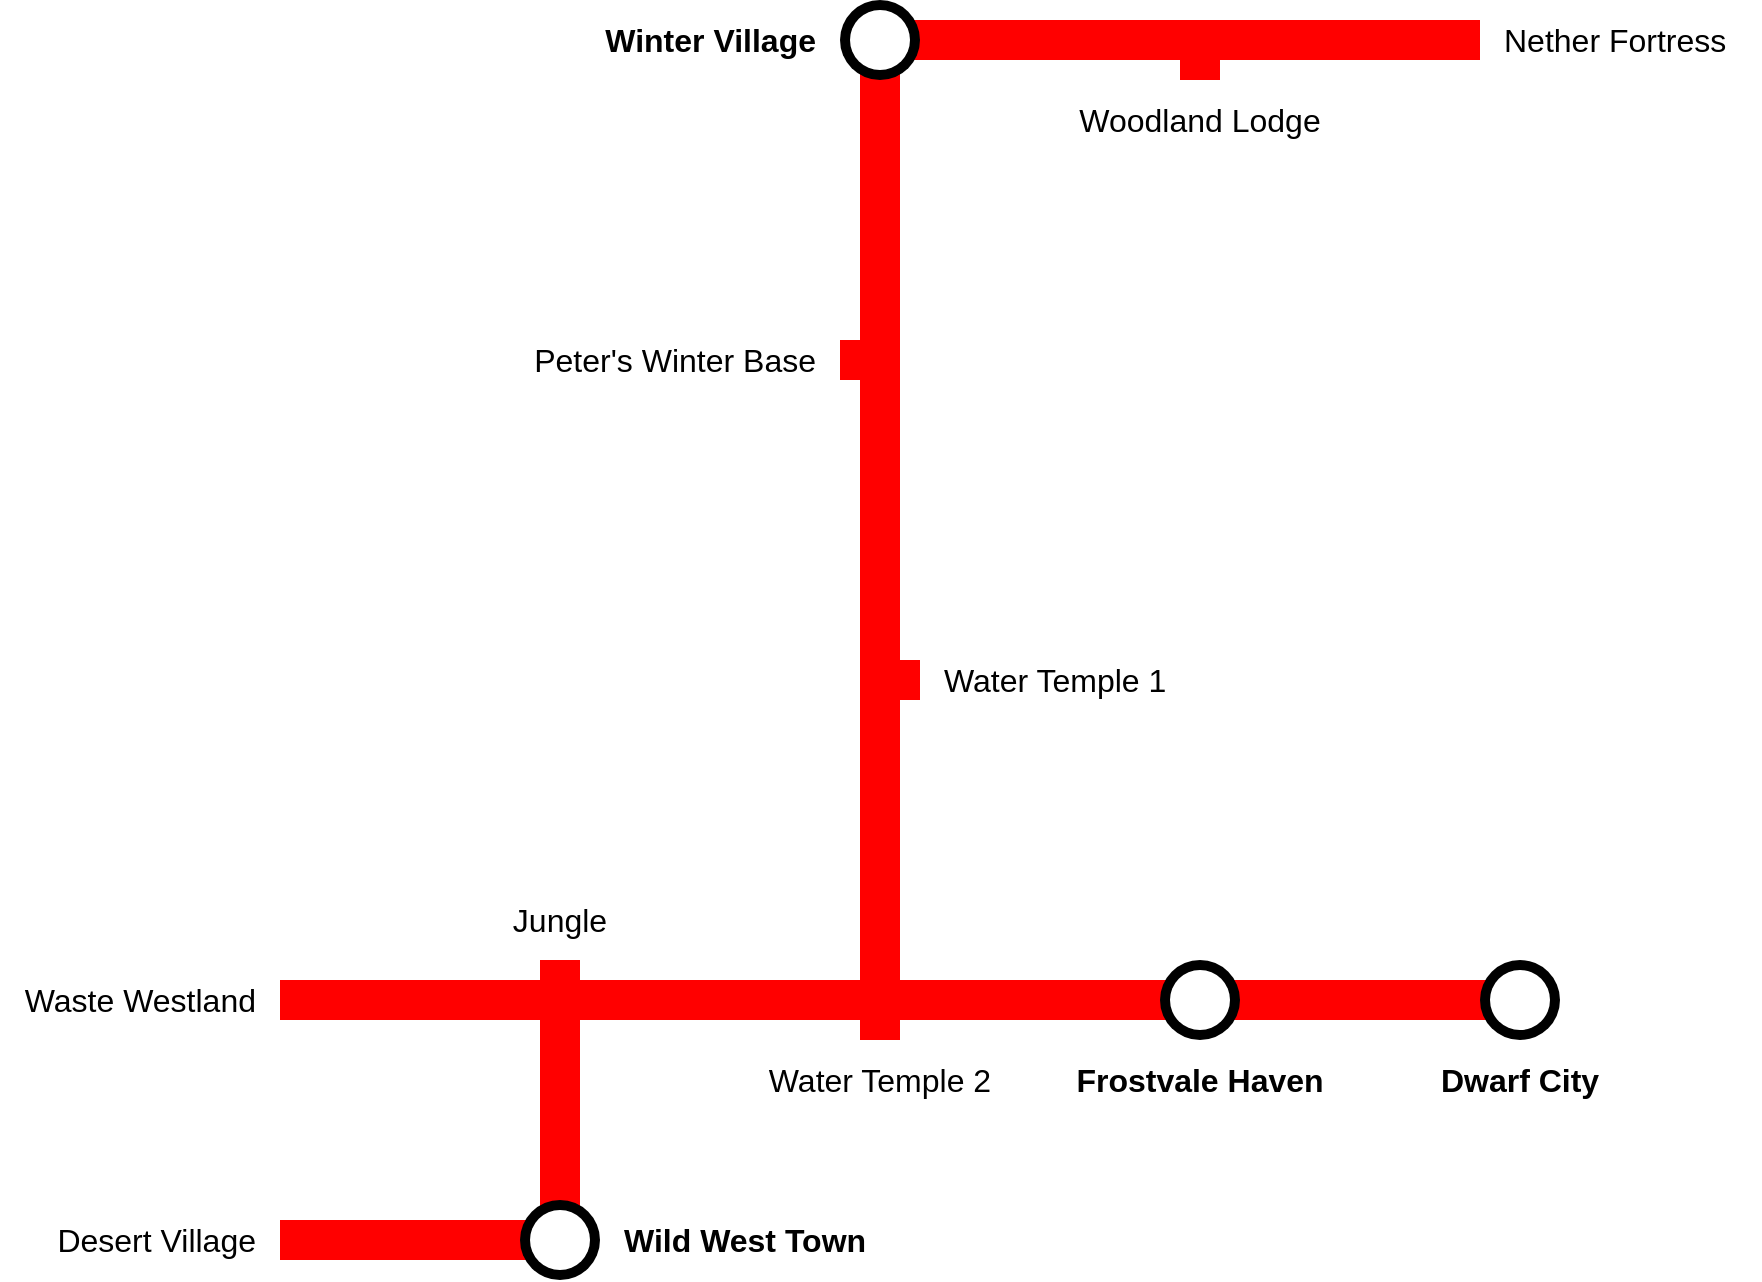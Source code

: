 <mxfile version="24.6.3" type="device">
  <diagram name="Page-1" id="w9uUlAbbZwOWABu_Ap5f">
    <mxGraphModel dx="2261" dy="754" grid="1" gridSize="10" guides="1" tooltips="1" connect="1" arrows="1" fold="1" page="1" pageScale="1" pageWidth="827" pageHeight="1169" math="0" shadow="0">
      <root>
        <mxCell id="0" />
        <mxCell id="1" parent="0" />
        <mxCell id="PywOUl384Lz0mvU4agYD-52" value="" style="rounded=0;whiteSpace=wrap;html=1;strokeColor=none;fillColor=#FF0000;" vertex="1" parent="1">
          <mxGeometry x="380" y="90" width="300" height="20" as="geometry" />
        </mxCell>
        <mxCell id="PywOUl384Lz0mvU4agYD-35" value="" style="rounded=0;whiteSpace=wrap;html=1;strokeColor=none;fillColor=#FF0000;" vertex="1" parent="1">
          <mxGeometry x="80" y="690" width="130" height="20" as="geometry" />
        </mxCell>
        <mxCell id="PywOUl384Lz0mvU4agYD-21" value="" style="rounded=0;whiteSpace=wrap;html=1;strokeColor=none;fillColor=#FF0000;" vertex="1" parent="1">
          <mxGeometry x="210" y="560" width="20" height="10" as="geometry" />
        </mxCell>
        <mxCell id="PywOUl384Lz0mvU4agYD-10" value="" style="rounded=0;whiteSpace=wrap;html=1;strokeColor=none;fillColor=#FF0000;" vertex="1" parent="1">
          <mxGeometry x="370" y="110" width="20" height="470" as="geometry" />
        </mxCell>
        <mxCell id="PywOUl384Lz0mvU4agYD-1" value="" style="ellipse;whiteSpace=wrap;html=1;aspect=fixed;fillColor=#000000;strokeColor=none;" vertex="1" parent="1">
          <mxGeometry x="360" y="80" width="40" height="40" as="geometry" />
        </mxCell>
        <mxCell id="PywOUl384Lz0mvU4agYD-2" value="" style="ellipse;whiteSpace=wrap;html=1;aspect=fixed;strokeColor=none;" vertex="1" parent="1">
          <mxGeometry x="365" y="85" width="30" height="30" as="geometry" />
        </mxCell>
        <mxCell id="PywOUl384Lz0mvU4agYD-3" value="Winter Village" style="text;html=1;align=right;verticalAlign=middle;whiteSpace=wrap;rounded=0;fontStyle=1;fontSize=16;strokeColor=none;" vertex="1" parent="1">
          <mxGeometry x="220" y="80" width="130" height="40" as="geometry" />
        </mxCell>
        <mxCell id="PywOUl384Lz0mvU4agYD-6" value="Water Temple 1" style="text;html=1;align=left;verticalAlign=middle;whiteSpace=wrap;rounded=0;fontStyle=0;fontSize=16;strokeColor=none;" vertex="1" parent="1">
          <mxGeometry x="410" y="400" width="130" height="40" as="geometry" />
        </mxCell>
        <mxCell id="PywOUl384Lz0mvU4agYD-9" value="Water Temple 2" style="text;html=1;align=center;verticalAlign=middle;whiteSpace=wrap;rounded=0;fontStyle=0;fontSize=16;strokeColor=none;" vertex="1" parent="1">
          <mxGeometry x="315" y="600" width="130" height="40" as="geometry" />
        </mxCell>
        <mxCell id="PywOUl384Lz0mvU4agYD-16" value="Jungle" style="text;html=1;align=center;verticalAlign=middle;whiteSpace=wrap;rounded=0;fontStyle=0;fontSize=16;strokeColor=none;" vertex="1" parent="1">
          <mxGeometry x="155" y="520" width="130" height="40" as="geometry" />
        </mxCell>
        <mxCell id="PywOUl384Lz0mvU4agYD-20" value="Waste Westland" style="text;html=1;align=right;verticalAlign=middle;whiteSpace=wrap;rounded=0;fontStyle=0;fontSize=16;strokeColor=none;" vertex="1" parent="1">
          <mxGeometry x="-50" y="560" width="120" height="40" as="geometry" />
        </mxCell>
        <mxCell id="PywOUl384Lz0mvU4agYD-22" value="" style="rounded=0;whiteSpace=wrap;html=1;strokeColor=none;fillColor=#FF0000;" vertex="1" parent="1">
          <mxGeometry x="210" y="585" width="20" height="115" as="geometry" />
        </mxCell>
        <mxCell id="PywOUl384Lz0mvU4agYD-27" value="" style="ellipse;whiteSpace=wrap;html=1;aspect=fixed;fillColor=#000000;strokeColor=none;" vertex="1" parent="1">
          <mxGeometry x="200" y="680" width="40" height="40" as="geometry" />
        </mxCell>
        <mxCell id="PywOUl384Lz0mvU4agYD-28" value="" style="ellipse;whiteSpace=wrap;html=1;aspect=fixed;strokeColor=none;" vertex="1" parent="1">
          <mxGeometry x="205" y="685" width="30" height="30" as="geometry" />
        </mxCell>
        <mxCell id="PywOUl384Lz0mvU4agYD-29" value="Wild West Town" style="text;html=1;align=left;verticalAlign=middle;whiteSpace=wrap;rounded=0;fontStyle=1;fontSize=16;strokeColor=none;" vertex="1" parent="1">
          <mxGeometry x="250" y="680" width="130" height="40" as="geometry" />
        </mxCell>
        <mxCell id="PywOUl384Lz0mvU4agYD-30" value="" style="rounded=0;whiteSpace=wrap;html=1;strokeColor=none;fillColor=#FF0000;" vertex="1" parent="1">
          <mxGeometry x="370" y="410" width="30" height="20" as="geometry" />
        </mxCell>
        <mxCell id="PywOUl384Lz0mvU4agYD-31" value="" style="rounded=0;whiteSpace=wrap;html=1;strokeColor=none;fillColor=#FF0000;" vertex="1" parent="1">
          <mxGeometry x="80" y="570" width="620" height="20" as="geometry" />
        </mxCell>
        <mxCell id="PywOUl384Lz0mvU4agYD-34" value="Desert Village" style="text;html=1;align=right;verticalAlign=middle;whiteSpace=wrap;rounded=0;fontStyle=0;fontSize=16;strokeColor=none;" vertex="1" parent="1">
          <mxGeometry x="-60" y="680" width="130" height="40" as="geometry" />
        </mxCell>
        <mxCell id="PywOUl384Lz0mvU4agYD-36" value="" style="rounded=0;whiteSpace=wrap;html=1;strokeColor=none;fillColor=#FF0000;" vertex="1" parent="1">
          <mxGeometry x="370" y="590" width="20" height="10" as="geometry" />
        </mxCell>
        <mxCell id="PywOUl384Lz0mvU4agYD-37" value="" style="ellipse;whiteSpace=wrap;html=1;aspect=fixed;fillColor=#000000;strokeColor=none;" vertex="1" parent="1">
          <mxGeometry x="520" y="560" width="40" height="40" as="geometry" />
        </mxCell>
        <mxCell id="PywOUl384Lz0mvU4agYD-38" value="" style="ellipse;whiteSpace=wrap;html=1;aspect=fixed;strokeColor=none;" vertex="1" parent="1">
          <mxGeometry x="525" y="565" width="30" height="30" as="geometry" />
        </mxCell>
        <mxCell id="PywOUl384Lz0mvU4agYD-39" value="Frostvale Haven" style="text;html=1;align=center;verticalAlign=middle;whiteSpace=wrap;rounded=0;fontStyle=1;fontSize=16;strokeColor=none;" vertex="1" parent="1">
          <mxGeometry x="475" y="600" width="130" height="40" as="geometry" />
        </mxCell>
        <mxCell id="PywOUl384Lz0mvU4agYD-44" value="" style="ellipse;whiteSpace=wrap;html=1;aspect=fixed;fillColor=#000000;strokeColor=none;" vertex="1" parent="1">
          <mxGeometry x="680" y="560" width="40" height="40" as="geometry" />
        </mxCell>
        <mxCell id="PywOUl384Lz0mvU4agYD-45" value="" style="ellipse;whiteSpace=wrap;html=1;aspect=fixed;strokeColor=none;" vertex="1" parent="1">
          <mxGeometry x="685" y="565" width="30" height="30" as="geometry" />
        </mxCell>
        <mxCell id="PywOUl384Lz0mvU4agYD-46" value="Dwarf City" style="text;html=1;align=center;verticalAlign=middle;whiteSpace=wrap;rounded=0;fontStyle=1;fontSize=16;strokeColor=none;" vertex="1" parent="1">
          <mxGeometry x="635" y="600" width="130" height="40" as="geometry" />
        </mxCell>
        <mxCell id="PywOUl384Lz0mvU4agYD-49" value="Peter&#39;s Winter Base" style="text;html=1;align=right;verticalAlign=middle;whiteSpace=wrap;rounded=0;fontStyle=0;fontSize=16;strokeColor=none;" vertex="1" parent="1">
          <mxGeometry x="180" y="240" width="170" height="40" as="geometry" />
        </mxCell>
        <mxCell id="PywOUl384Lz0mvU4agYD-50" value="" style="rounded=0;whiteSpace=wrap;html=1;strokeColor=none;fillColor=#FF0000;" vertex="1" parent="1">
          <mxGeometry x="360" y="250" width="25" height="20" as="geometry" />
        </mxCell>
        <mxCell id="PywOUl384Lz0mvU4agYD-53" value="" style="rounded=0;whiteSpace=wrap;html=1;strokeColor=none;fillColor=#FF0000;" vertex="1" parent="1">
          <mxGeometry x="530" y="90" width="20" height="30" as="geometry" />
        </mxCell>
        <mxCell id="PywOUl384Lz0mvU4agYD-54" value="Woodland Lodge" style="text;html=1;align=center;verticalAlign=middle;whiteSpace=wrap;rounded=0;fontStyle=0;fontSize=16;strokeColor=none;" vertex="1" parent="1">
          <mxGeometry x="475" y="120" width="130" height="40" as="geometry" />
        </mxCell>
        <mxCell id="PywOUl384Lz0mvU4agYD-55" value="Nether Fortress" style="text;html=1;align=left;verticalAlign=middle;whiteSpace=wrap;rounded=0;fontStyle=0;fontSize=16;strokeColor=none;" vertex="1" parent="1">
          <mxGeometry x="690" y="80" width="130" height="40" as="geometry" />
        </mxCell>
      </root>
    </mxGraphModel>
  </diagram>
</mxfile>
